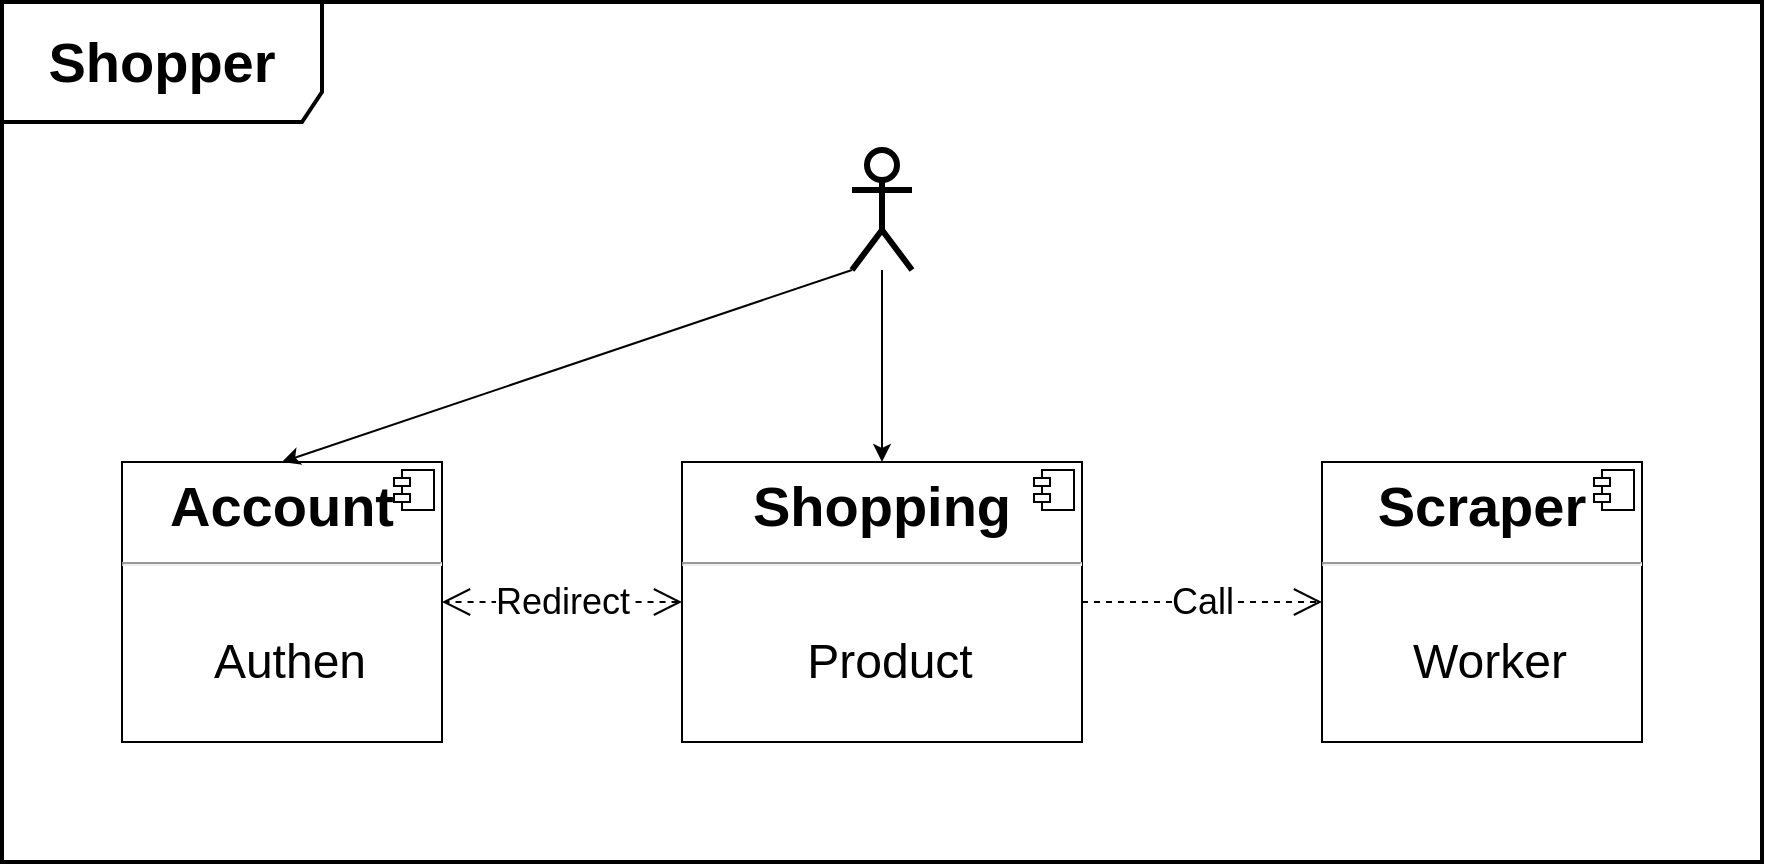 <mxfile scale="0.4" border="10">
    <diagram id="7tRKmhC-mB-L5PQ5Lk3L" name="Architecture">
        <mxGraphModel dx="679" dy="419" grid="1" gridSize="10" guides="1" tooltips="1" connect="1" arrows="1" fold="1" page="0" pageScale="1" pageWidth="850" pageHeight="1100" background="#ffffff" math="0" shadow="0">
            <root>
                <mxCell id="if_bvw1ssVbsV0cjsmjo-0"/>
                <mxCell id="if_bvw1ssVbsV0cjsmjo-1" parent="if_bvw1ssVbsV0cjsmjo-0"/>
                <mxCell id="14" value="&lt;font style=&quot;font-size: 28px&quot;&gt;&lt;b&gt;Shopper&lt;/b&gt;&lt;/font&gt;" style="shape=umlFrame;whiteSpace=wrap;html=1;strokeWidth=2;width=160;height=60;fontSize=16;rounded=0;" parent="if_bvw1ssVbsV0cjsmjo-1" vertex="1">
                    <mxGeometry x="-40" y="60" width="880" height="430" as="geometry"/>
                </mxCell>
                <mxCell id="0" value="&lt;p style=&quot;margin: 0px ; margin-top: 6px ; text-align: center&quot;&gt;&lt;b&gt;&lt;font style=&quot;font-size: 28px&quot;&gt;Account&lt;/font&gt;&lt;/b&gt;&lt;/p&gt;&lt;hr style=&quot;font-size: 20px&quot;&gt;&lt;p style=&quot;margin: 0px 0px 0px 8px ; font-size: 20px&quot;&gt;&lt;font style=&quot;font-size: 20px&quot;&gt;&lt;br&gt;&lt;/font&gt;&lt;/p&gt;&lt;p style=&quot;text-align: center ; margin: 0px 0px 0px 8px&quot;&gt;&lt;font style=&quot;font-size: 24px&quot;&gt;Authen&lt;/font&gt;&lt;/p&gt;" style="align=left;overflow=fill;html=1;dropTarget=0;rounded=0;" parent="if_bvw1ssVbsV0cjsmjo-1" vertex="1">
                    <mxGeometry x="20" y="290" width="160" height="140" as="geometry"/>
                </mxCell>
                <mxCell id="1" value="" style="shape=component;jettyWidth=8;jettyHeight=4;rounded=0;" parent="0" vertex="1">
                    <mxGeometry x="1" width="20" height="20" relative="1" as="geometry">
                        <mxPoint x="-24" y="4" as="offset"/>
                    </mxGeometry>
                </mxCell>
                <mxCell id="2" value="&lt;p style=&quot;margin: 0px ; margin-top: 6px ; text-align: center&quot;&gt;&lt;b&gt;&lt;font style=&quot;font-size: 28px&quot;&gt;Shopping&lt;/font&gt;&lt;/b&gt;&lt;/p&gt;&lt;hr style=&quot;font-size: 20px&quot;&gt;&lt;p style=&quot;margin: 0px 0px 0px 8px ; font-size: 20px&quot;&gt;&lt;font style=&quot;font-size: 20px&quot;&gt;&lt;br&gt;&lt;/font&gt;&lt;/p&gt;&lt;p style=&quot;text-align: center ; margin: 0px 0px 0px 8px&quot;&gt;&lt;font&gt;&lt;font style=&quot;font-size: 24px&quot;&gt;Product&lt;/font&gt;&lt;br&gt;&lt;/font&gt;&lt;/p&gt;" style="align=left;overflow=fill;html=1;dropTarget=0;rounded=0;" parent="if_bvw1ssVbsV0cjsmjo-1" vertex="1">
                    <mxGeometry x="300" y="290" width="200" height="140" as="geometry"/>
                </mxCell>
                <mxCell id="3" value="" style="shape=component;jettyWidth=8;jettyHeight=4;rounded=0;" parent="2" vertex="1">
                    <mxGeometry x="1" width="20" height="20" relative="1" as="geometry">
                        <mxPoint x="-24" y="4" as="offset"/>
                    </mxGeometry>
                </mxCell>
                <mxCell id="7" value="&lt;p style=&quot;margin: 0px ; margin-top: 6px ; text-align: center&quot;&gt;&lt;b&gt;&lt;font style=&quot;font-size: 28px&quot;&gt;Scraper&lt;/font&gt;&lt;/b&gt;&lt;/p&gt;&lt;hr style=&quot;font-size: 20px&quot;&gt;&lt;p style=&quot;margin: 0px 0px 0px 8px ; font-size: 20px&quot;&gt;&lt;br&gt;&lt;/p&gt;&lt;p style=&quot;text-align: center ; margin: 0px 0px 0px 8px&quot;&gt;&lt;font style=&quot;font-size: 24px&quot;&gt;Worker&lt;/font&gt;&lt;/p&gt;" style="align=left;overflow=fill;html=1;dropTarget=0;rounded=0;" parent="if_bvw1ssVbsV0cjsmjo-1" vertex="1">
                    <mxGeometry x="620" y="290" width="160" height="140" as="geometry"/>
                </mxCell>
                <mxCell id="8" value="" style="shape=component;jettyWidth=8;jettyHeight=4;rounded=0;" parent="7" vertex="1">
                    <mxGeometry x="1" width="20" height="20" relative="1" as="geometry">
                        <mxPoint x="-24" y="4" as="offset"/>
                    </mxGeometry>
                </mxCell>
                <mxCell id="19" value="" style="edgeStyle=none;html=1;fontSize=18;entryX=0.5;entryY=0;entryDx=0;entryDy=0;rounded=0;" parent="if_bvw1ssVbsV0cjsmjo-1" source="15" target="2" edge="1">
                    <mxGeometry relative="1" as="geometry"/>
                </mxCell>
                <mxCell id="15" value="" style="shape=umlActor;verticalLabelPosition=bottom;verticalAlign=top;html=1;strokeWidth=3;rounded=0;" parent="if_bvw1ssVbsV0cjsmjo-1" vertex="1">
                    <mxGeometry x="385" y="134" width="30" height="60" as="geometry"/>
                </mxCell>
                <mxCell id="20" value="" style="edgeStyle=none;html=1;fontSize=18;entryX=0.5;entryY=0;entryDx=0;entryDy=0;exitX=0;exitY=1;exitDx=0;exitDy=0;exitPerimeter=0;rounded=0;" parent="if_bvw1ssVbsV0cjsmjo-1" source="15" target="0" edge="1">
                    <mxGeometry relative="1" as="geometry">
                        <mxPoint x="410" y="204.0" as="sourcePoint"/>
                        <mxPoint x="410" y="300" as="targetPoint"/>
                    </mxGeometry>
                </mxCell>
                <mxCell id="23" value="Redirect" style="endArrow=open;endSize=12;dashed=1;html=1;fontSize=18;entryX=1;entryY=0.5;entryDx=0;entryDy=0;exitX=0;exitY=0.5;exitDx=0;exitDy=0;startArrow=open;startFill=0;startSize=12;rounded=0;" parent="if_bvw1ssVbsV0cjsmjo-1" source="2" target="0" edge="1">
                    <mxGeometry width="160" relative="1" as="geometry">
                        <mxPoint x="10" y="358.57" as="sourcePoint"/>
                        <mxPoint x="-340" y="358.57" as="targetPoint"/>
                    </mxGeometry>
                </mxCell>
                <mxCell id="24" value="Call" style="endArrow=open;endSize=12;dashed=1;html=1;exitX=1;exitY=0.5;exitDx=0;exitDy=0;entryX=0;entryY=0.5;entryDx=0;entryDy=0;fontSize=18;rounded=0;" parent="if_bvw1ssVbsV0cjsmjo-1" source="2" target="7" edge="1">
                    <mxGeometry width="160" relative="1" as="geometry">
                        <mxPoint x="350" y="590" as="sourcePoint"/>
                        <mxPoint x="690" y="590" as="targetPoint"/>
                    </mxGeometry>
                </mxCell>
            </root>
        </mxGraphModel>
    </diagram>
</mxfile>
